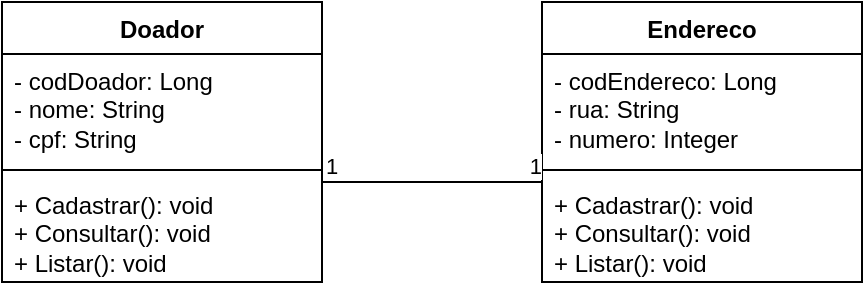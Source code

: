 <mxfile version="24.5.1" type="device">
  <diagram name="Página-1" id="dQXCrbDvnOKf5cFySJ8J">
    <mxGraphModel dx="530" dy="270" grid="1" gridSize="10" guides="1" tooltips="1" connect="1" arrows="1" fold="1" page="1" pageScale="1" pageWidth="827" pageHeight="1169" math="0" shadow="0">
      <root>
        <mxCell id="0" />
        <mxCell id="1" parent="0" />
        <mxCell id="qNGCE2aF-cOcErCvQx5E-6" value="Doador" style="swimlane;fontStyle=1;align=center;verticalAlign=top;childLayout=stackLayout;horizontal=1;startSize=26;horizontalStack=0;resizeParent=1;resizeParentMax=0;resizeLast=0;collapsible=1;marginBottom=0;whiteSpace=wrap;html=1;" vertex="1" parent="1">
          <mxGeometry x="260" y="250" width="160" height="140" as="geometry" />
        </mxCell>
        <mxCell id="qNGCE2aF-cOcErCvQx5E-7" value="- codDoador: Long&lt;div&gt;- nome: String&lt;/div&gt;&lt;div&gt;- cpf: String&lt;/div&gt;" style="text;strokeColor=none;fillColor=none;align=left;verticalAlign=top;spacingLeft=4;spacingRight=4;overflow=hidden;rotatable=0;points=[[0,0.5],[1,0.5]];portConstraint=eastwest;whiteSpace=wrap;html=1;" vertex="1" parent="qNGCE2aF-cOcErCvQx5E-6">
          <mxGeometry y="26" width="160" height="54" as="geometry" />
        </mxCell>
        <mxCell id="qNGCE2aF-cOcErCvQx5E-8" value="" style="line;strokeWidth=1;fillColor=none;align=left;verticalAlign=middle;spacingTop=-1;spacingLeft=3;spacingRight=3;rotatable=0;labelPosition=right;points=[];portConstraint=eastwest;strokeColor=inherit;" vertex="1" parent="qNGCE2aF-cOcErCvQx5E-6">
          <mxGeometry y="80" width="160" height="8" as="geometry" />
        </mxCell>
        <mxCell id="qNGCE2aF-cOcErCvQx5E-9" value="+ Cadastrar(): void&lt;div&gt;&lt;span style=&quot;background-color: initial;&quot;&gt;+ Consultar(): void&lt;/span&gt;&lt;br&gt;&lt;/div&gt;&lt;div&gt;&lt;span style=&quot;background-color: initial;&quot;&gt;+ Listar(): void&lt;/span&gt;&lt;/div&gt;" style="text;strokeColor=none;fillColor=none;align=left;verticalAlign=top;spacingLeft=4;spacingRight=4;overflow=hidden;rotatable=0;points=[[0,0.5],[1,0.5]];portConstraint=eastwest;whiteSpace=wrap;html=1;" vertex="1" parent="qNGCE2aF-cOcErCvQx5E-6">
          <mxGeometry y="88" width="160" height="52" as="geometry" />
        </mxCell>
        <mxCell id="qNGCE2aF-cOcErCvQx5E-11" value="Endereco" style="swimlane;fontStyle=1;align=center;verticalAlign=top;childLayout=stackLayout;horizontal=1;startSize=26;horizontalStack=0;resizeParent=1;resizeParentMax=0;resizeLast=0;collapsible=1;marginBottom=0;whiteSpace=wrap;html=1;" vertex="1" parent="1">
          <mxGeometry x="530" y="250" width="160" height="140" as="geometry" />
        </mxCell>
        <mxCell id="qNGCE2aF-cOcErCvQx5E-12" value="- codEndereco: Long&lt;div&gt;- rua: String&lt;/div&gt;&lt;div&gt;- numero: Integer&lt;/div&gt;" style="text;strokeColor=none;fillColor=none;align=left;verticalAlign=top;spacingLeft=4;spacingRight=4;overflow=hidden;rotatable=0;points=[[0,0.5],[1,0.5]];portConstraint=eastwest;whiteSpace=wrap;html=1;" vertex="1" parent="qNGCE2aF-cOcErCvQx5E-11">
          <mxGeometry y="26" width="160" height="54" as="geometry" />
        </mxCell>
        <mxCell id="qNGCE2aF-cOcErCvQx5E-13" value="" style="line;strokeWidth=1;fillColor=none;align=left;verticalAlign=middle;spacingTop=-1;spacingLeft=3;spacingRight=3;rotatable=0;labelPosition=right;points=[];portConstraint=eastwest;strokeColor=inherit;" vertex="1" parent="qNGCE2aF-cOcErCvQx5E-11">
          <mxGeometry y="80" width="160" height="8" as="geometry" />
        </mxCell>
        <mxCell id="qNGCE2aF-cOcErCvQx5E-14" value="+ Cadastrar(): void&lt;div&gt;&lt;span style=&quot;background-color: initial;&quot;&gt;+ Consultar(): void&lt;/span&gt;&lt;br&gt;&lt;/div&gt;&lt;div&gt;&lt;span style=&quot;background-color: initial;&quot;&gt;+ Listar(): void&lt;/span&gt;&lt;/div&gt;" style="text;strokeColor=none;fillColor=none;align=left;verticalAlign=top;spacingLeft=4;spacingRight=4;overflow=hidden;rotatable=0;points=[[0,0.5],[1,0.5]];portConstraint=eastwest;whiteSpace=wrap;html=1;" vertex="1" parent="qNGCE2aF-cOcErCvQx5E-11">
          <mxGeometry y="88" width="160" height="52" as="geometry" />
        </mxCell>
        <mxCell id="qNGCE2aF-cOcErCvQx5E-15" value="" style="endArrow=none;html=1;edgeStyle=orthogonalEdgeStyle;rounded=0;" edge="1" parent="1">
          <mxGeometry relative="1" as="geometry">
            <mxPoint x="420" y="340" as="sourcePoint" />
            <mxPoint x="530" y="340" as="targetPoint" />
          </mxGeometry>
        </mxCell>
        <mxCell id="qNGCE2aF-cOcErCvQx5E-16" value="1" style="edgeLabel;resizable=0;html=1;align=left;verticalAlign=bottom;" connectable="0" vertex="1" parent="qNGCE2aF-cOcErCvQx5E-15">
          <mxGeometry x="-1" relative="1" as="geometry" />
        </mxCell>
        <mxCell id="qNGCE2aF-cOcErCvQx5E-17" value="1" style="edgeLabel;resizable=0;html=1;align=right;verticalAlign=bottom;" connectable="0" vertex="1" parent="qNGCE2aF-cOcErCvQx5E-15">
          <mxGeometry x="1" relative="1" as="geometry" />
        </mxCell>
      </root>
    </mxGraphModel>
  </diagram>
</mxfile>
